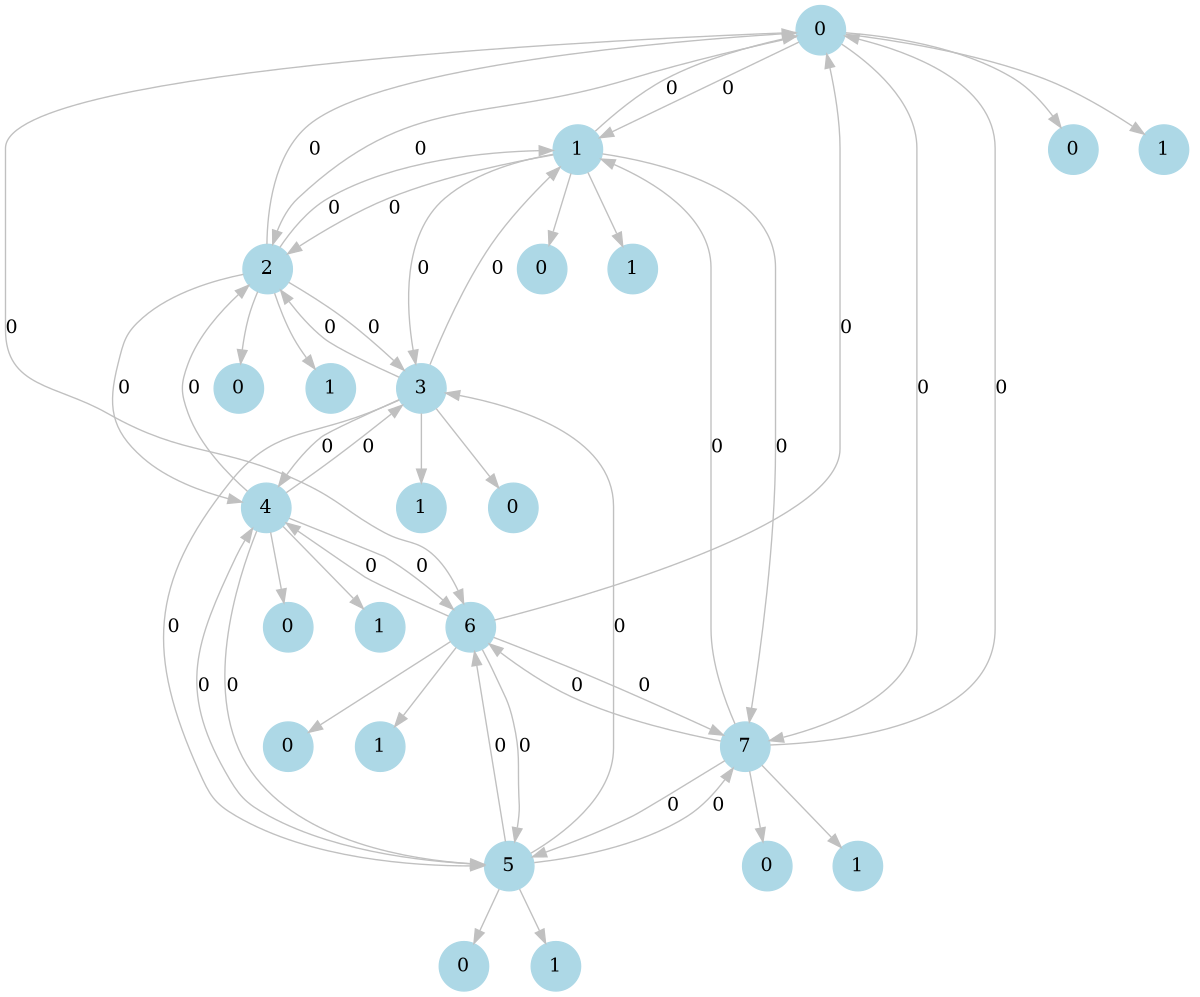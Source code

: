 digraph G {
    node [shape=circle, style=filled, color=lightblue];
    edge [color=gray, penwidth=1];
    size="8,8";
    ratio="fill";
    0 -> 1 [label="0"];
    0 -> 2 [label="0"];
    0 -> 6 [label="0"];
    0 -> 7 [label="0"];
    0 -> 00;
    00 [label="0"];
    0 -> 10;
    10 [label="1"];
    1 -> 0 [label="0"];
    1 -> 2 [label="0"];
    1 -> 3 [label="0"];
    1 -> 7 [label="0"];
    1 -> 01;
    01 [label="0"];
    1 -> 11;
    11 [label="1"];
    2 -> 0 [label="0"];
    2 -> 1 [label="0"];
    2 -> 3 [label="0"];
    2 -> 4 [label="0"];
    2 -> 02;
    02 [label="0"];
    2 -> 12;
    12 [label="1"];
    3 -> 1 [label="0"];
    3 -> 2 [label="0"];
    3 -> 4 [label="0"];
    3 -> 5 [label="0"];
    3 -> 03;
    03 [label="0"];
    3 -> 13;
    13 [label="1"];
    4 -> 2 [label="0"];
    4 -> 3 [label="0"];
    4 -> 5 [label="0"];
    4 -> 6 [label="0"];
    4 -> 04;
    04 [label="0"];
    4 -> 14;
    14 [label="1"];
    5 -> 3 [label="0"];
    5 -> 4 [label="0"];
    5 -> 6 [label="0"];
    5 -> 7 [label="0"];
    5 -> 05;
    05 [label="0"];
    5 -> 15;
    15 [label="1"];
    6 -> 0 [label="0"];
    6 -> 4 [label="0"];
    6 -> 5 [label="0"];
    6 -> 7 [label="0"];
    6 -> 06;
    06 [label="0"];
    6 -> 16;
    16 [label="1"];
    7 -> 0 [label="0"];
    7 -> 1 [label="0"];
    7 -> 5 [label="0"];
    7 -> 6 [label="0"];
    7 -> 07;
    07 [label="0"];
    7 -> 17;
    17 [label="1"];
}
